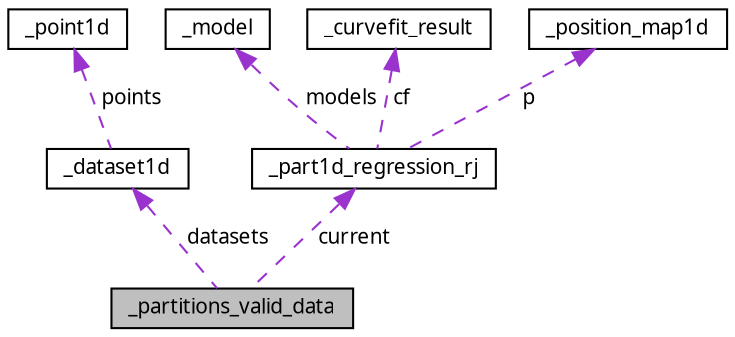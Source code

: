digraph "_partitions_valid_data"
{
  edge [fontname="FreeSans.ttf",fontsize="10",labelfontname="FreeSans.ttf",labelfontsize="10"];
  node [fontname="FreeSans.ttf",fontsize="10",shape=record];
  Node1 [label="_partitions_valid_data",height=0.2,width=0.4,color="black", fillcolor="grey75", style="filled", fontcolor="black"];
  Node2 -> Node1 [dir="back",color="darkorchid3",fontsize="10",style="dashed",label=" datasets" ,fontname="FreeSans.ttf"];
  Node2 [label="_dataset1d",height=0.2,width=0.4,color="black", fillcolor="white", style="filled",URL="$struct__dataset1d.html"];
  Node3 -> Node2 [dir="back",color="darkorchid3",fontsize="10",style="dashed",label=" points" ,fontname="FreeSans.ttf"];
  Node3 [label="_point1d",height=0.2,width=0.4,color="black", fillcolor="white", style="filled",URL="$struct__point1d.html"];
  Node4 -> Node1 [dir="back",color="darkorchid3",fontsize="10",style="dashed",label=" current" ,fontname="FreeSans.ttf"];
  Node4 [label="_part1d_regression_rj",height=0.2,width=0.4,color="black", fillcolor="white", style="filled",URL="$struct__part1d__regression__rj.html"];
  Node5 -> Node4 [dir="back",color="darkorchid3",fontsize="10",style="dashed",label=" models" ,fontname="FreeSans.ttf"];
  Node5 [label="_model",height=0.2,width=0.4,color="black", fillcolor="white", style="filled",URL="$struct__model.html"];
  Node6 -> Node4 [dir="back",color="darkorchid3",fontsize="10",style="dashed",label=" cf" ,fontname="FreeSans.ttf"];
  Node6 [label="_curvefit_result",height=0.2,width=0.4,color="black", fillcolor="white", style="filled",URL="$struct__curvefit__result.html"];
  Node7 -> Node4 [dir="back",color="darkorchid3",fontsize="10",style="dashed",label=" p" ,fontname="FreeSans.ttf"];
  Node7 [label="_position_map1d",height=0.2,width=0.4,color="black", fillcolor="white", style="filled",URL="$struct__position__map1d.html"];
}
